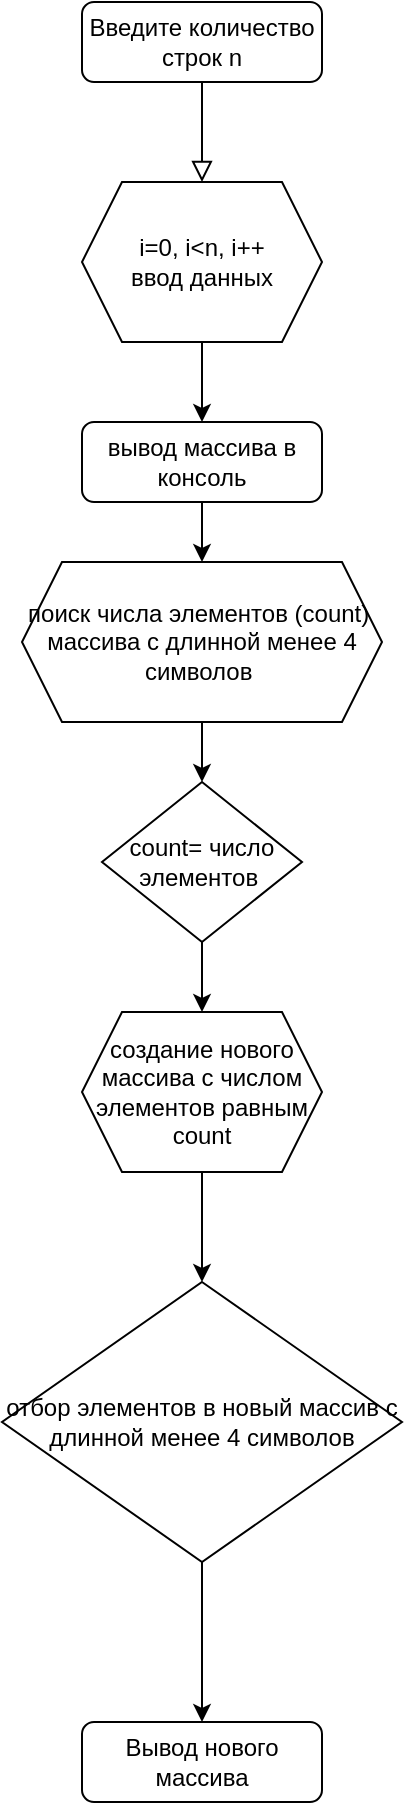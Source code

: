 <mxfile version="20.8.23" type="device"><diagram id="C5RBs43oDa-KdzZeNtuy" name="Page-1"><mxGraphModel dx="485" dy="608" grid="1" gridSize="10" guides="1" tooltips="1" connect="1" arrows="1" fold="1" page="1" pageScale="1" pageWidth="827" pageHeight="1169" math="0" shadow="0"><root><mxCell id="WIyWlLk6GJQsqaUBKTNV-0"/><mxCell id="WIyWlLk6GJQsqaUBKTNV-1" parent="WIyWlLk6GJQsqaUBKTNV-0"/><mxCell id="WIyWlLk6GJQsqaUBKTNV-2" value="" style="rounded=0;html=1;jettySize=auto;orthogonalLoop=1;fontSize=11;endArrow=block;endFill=0;endSize=8;strokeWidth=1;shadow=0;labelBackgroundColor=none;edgeStyle=orthogonalEdgeStyle;" parent="WIyWlLk6GJQsqaUBKTNV-1" source="WIyWlLk6GJQsqaUBKTNV-3" edge="1"><mxGeometry relative="1" as="geometry"><mxPoint x="220" y="170" as="targetPoint"/></mxGeometry></mxCell><mxCell id="WIyWlLk6GJQsqaUBKTNV-3" value="Введите количество строк n" style="rounded=1;whiteSpace=wrap;html=1;fontSize=12;glass=0;strokeWidth=1;shadow=0;" parent="WIyWlLk6GJQsqaUBKTNV-1" vertex="1"><mxGeometry x="160" y="80" width="120" height="40" as="geometry"/></mxCell><mxCell id="WIyWlLk6GJQsqaUBKTNV-11" value="Вывод нового массива" style="rounded=1;whiteSpace=wrap;html=1;fontSize=12;glass=0;strokeWidth=1;shadow=0;" parent="WIyWlLk6GJQsqaUBKTNV-1" vertex="1"><mxGeometry x="160" y="940" width="120" height="40" as="geometry"/></mxCell><mxCell id="mnV3OysD9DtvNihm7vxJ-2" value="" style="edgeStyle=orthogonalEdgeStyle;rounded=0;orthogonalLoop=1;jettySize=auto;html=1;" parent="WIyWlLk6GJQsqaUBKTNV-1" source="WIyWlLk6GJQsqaUBKTNV-12" target="mnV3OysD9DtvNihm7vxJ-1" edge="1"><mxGeometry relative="1" as="geometry"/></mxCell><mxCell id="WIyWlLk6GJQsqaUBKTNV-12" value="вывод массива в консоль" style="rounded=1;whiteSpace=wrap;html=1;fontSize=12;glass=0;strokeWidth=1;shadow=0;" parent="WIyWlLk6GJQsqaUBKTNV-1" vertex="1"><mxGeometry x="160" y="290" width="120" height="40" as="geometry"/></mxCell><mxCell id="mnV3OysD9DtvNihm7vxJ-0" value="i=0, i&amp;lt;n, i++&lt;br&gt;ввод данных" style="shape=hexagon;perimeter=hexagonPerimeter2;whiteSpace=wrap;html=1;fixedSize=1;" parent="WIyWlLk6GJQsqaUBKTNV-1" vertex="1"><mxGeometry x="160" y="170" width="120" height="80" as="geometry"/></mxCell><mxCell id="mnV3OysD9DtvNihm7vxJ-19" value="" style="edgeStyle=orthogonalEdgeStyle;rounded=0;orthogonalLoop=1;jettySize=auto;html=1;" parent="WIyWlLk6GJQsqaUBKTNV-1" source="mnV3OysD9DtvNihm7vxJ-1" target="mnV3OysD9DtvNihm7vxJ-13" edge="1"><mxGeometry relative="1" as="geometry"/></mxCell><mxCell id="mnV3OysD9DtvNihm7vxJ-1" value="поиск числа элементов (count)&amp;nbsp; массива с длинной менее 4 символов&amp;nbsp;" style="shape=hexagon;perimeter=hexagonPerimeter2;whiteSpace=wrap;html=1;fixedSize=1;" parent="WIyWlLk6GJQsqaUBKTNV-1" vertex="1"><mxGeometry x="130" y="360" width="180" height="80" as="geometry"/></mxCell><mxCell id="mnV3OysD9DtvNihm7vxJ-9" value="" style="endArrow=classic;html=1;rounded=0;exitX=0.5;exitY=1;exitDx=0;exitDy=0;entryX=0.5;entryY=0;entryDx=0;entryDy=0;" parent="WIyWlLk6GJQsqaUBKTNV-1" source="mnV3OysD9DtvNihm7vxJ-0" target="WIyWlLk6GJQsqaUBKTNV-12" edge="1"><mxGeometry width="50" height="50" relative="1" as="geometry"><mxPoint x="220" y="370" as="sourcePoint"/><mxPoint x="270" y="320" as="targetPoint"/></mxGeometry></mxCell><mxCell id="mnV3OysD9DtvNihm7vxJ-21" value="" style="edgeStyle=orthogonalEdgeStyle;rounded=0;orthogonalLoop=1;jettySize=auto;html=1;" parent="WIyWlLk6GJQsqaUBKTNV-1" source="mnV3OysD9DtvNihm7vxJ-13" target="mnV3OysD9DtvNihm7vxJ-20" edge="1"><mxGeometry relative="1" as="geometry"/></mxCell><mxCell id="mnV3OysD9DtvNihm7vxJ-13" value="count= число элементов&amp;nbsp;" style="rhombus;whiteSpace=wrap;html=1;" parent="WIyWlLk6GJQsqaUBKTNV-1" vertex="1"><mxGeometry x="170" y="470" width="100" height="80" as="geometry"/></mxCell><mxCell id="mnV3OysD9DtvNihm7vxJ-23" value="" style="edgeStyle=orthogonalEdgeStyle;rounded=0;orthogonalLoop=1;jettySize=auto;html=1;" parent="WIyWlLk6GJQsqaUBKTNV-1" source="mnV3OysD9DtvNihm7vxJ-20" target="mnV3OysD9DtvNihm7vxJ-22" edge="1"><mxGeometry relative="1" as="geometry"/></mxCell><mxCell id="mnV3OysD9DtvNihm7vxJ-20" value="создание нового массива с числом элементов равным count" style="shape=hexagon;perimeter=hexagonPerimeter2;whiteSpace=wrap;html=1;fixedSize=1;" parent="WIyWlLk6GJQsqaUBKTNV-1" vertex="1"><mxGeometry x="160" y="585" width="120" height="80" as="geometry"/></mxCell><mxCell id="mnV3OysD9DtvNihm7vxJ-24" value="" style="edgeStyle=orthogonalEdgeStyle;rounded=0;orthogonalLoop=1;jettySize=auto;html=1;" parent="WIyWlLk6GJQsqaUBKTNV-1" source="mnV3OysD9DtvNihm7vxJ-22" target="WIyWlLk6GJQsqaUBKTNV-11" edge="1"><mxGeometry relative="1" as="geometry"/></mxCell><mxCell id="mnV3OysD9DtvNihm7vxJ-22" value="отбор элементов в новый массив с длинной менее 4 символов" style="rhombus;whiteSpace=wrap;html=1;" parent="WIyWlLk6GJQsqaUBKTNV-1" vertex="1"><mxGeometry x="120" y="720" width="200" height="140" as="geometry"/></mxCell></root></mxGraphModel></diagram></mxfile>